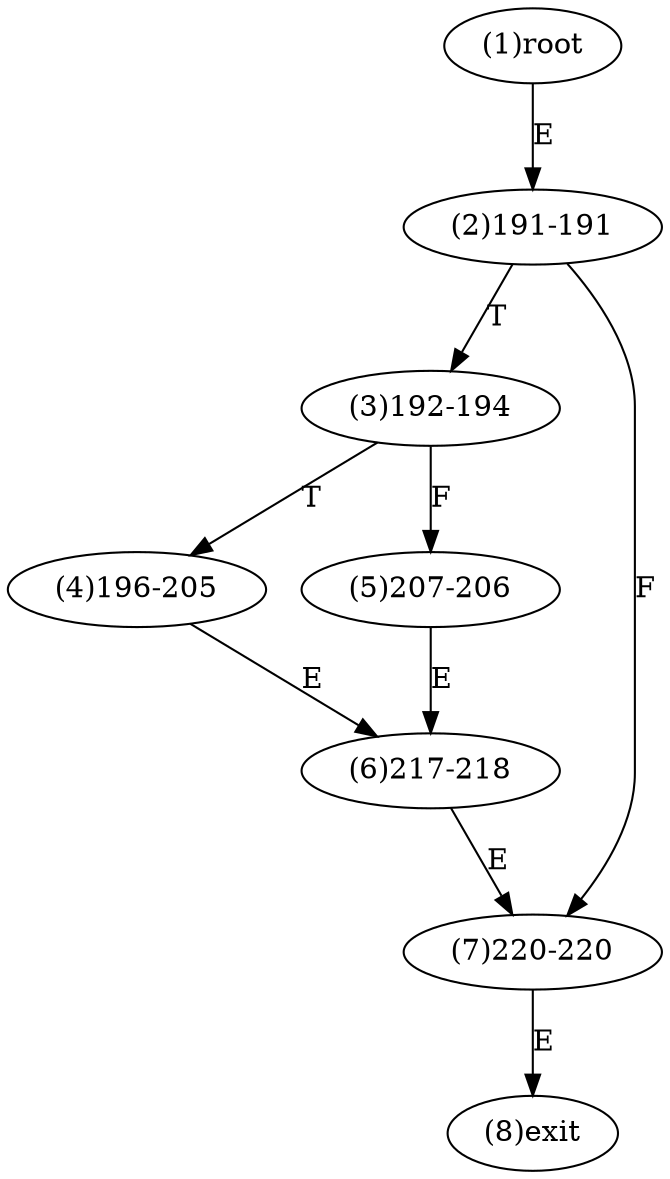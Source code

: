 digraph "" { 
1[ label="(1)root"];
2[ label="(2)191-191"];
3[ label="(3)192-194"];
4[ label="(4)196-205"];
5[ label="(5)207-206"];
6[ label="(6)217-218"];
7[ label="(7)220-220"];
8[ label="(8)exit"];
1->2[ label="E"];
2->7[ label="F"];
2->3[ label="T"];
3->5[ label="F"];
3->4[ label="T"];
4->6[ label="E"];
5->6[ label="E"];
6->7[ label="E"];
7->8[ label="E"];
}